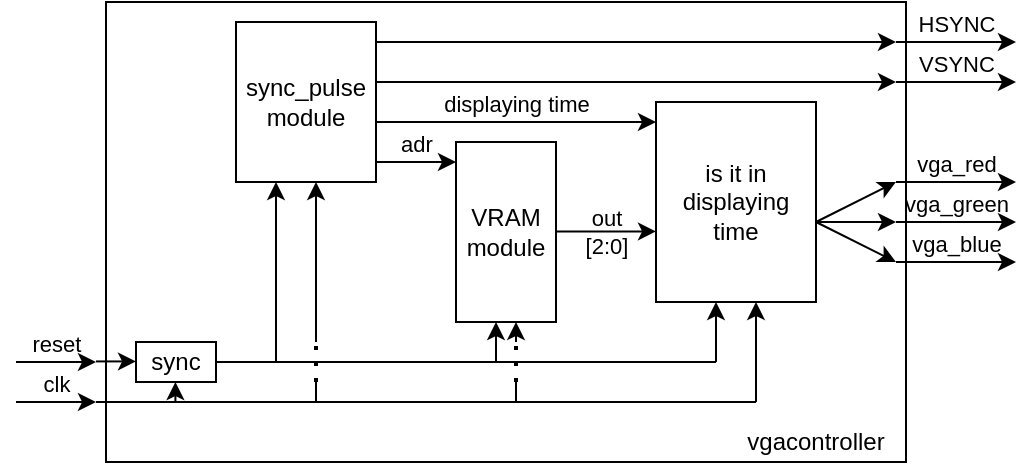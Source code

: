 <mxfile version="22.1.18" type="device">
  <diagram name="Page-1" id="T9KBAQb_p0c1t4ilmotb">
    <mxGraphModel dx="947" dy="515" grid="1" gridSize="10" guides="1" tooltips="1" connect="1" arrows="1" fold="1" page="1" pageScale="1" pageWidth="827" pageHeight="1169" math="0" shadow="0">
      <root>
        <mxCell id="0" />
        <mxCell id="1" parent="0" />
        <mxCell id="LEV1PpEmKI19S0tq_E49-1" value="&lt;div&gt;sync_pulse&lt;/div&gt;&lt;div&gt;module&lt;br&gt;&lt;/div&gt;" style="rounded=0;whiteSpace=wrap;html=1;" vertex="1" parent="1">
          <mxGeometry x="140" y="40" width="70" height="80" as="geometry" />
        </mxCell>
        <mxCell id="LEV1PpEmKI19S0tq_E49-2" value="&lt;div&gt;VRAM&lt;/div&gt;&lt;div&gt;module&lt;br&gt;&lt;/div&gt;" style="rounded=0;whiteSpace=wrap;html=1;" vertex="1" parent="1">
          <mxGeometry x="250" y="100" width="50" height="90" as="geometry" />
        </mxCell>
        <mxCell id="LEV1PpEmKI19S0tq_E49-3" value="is it in displaying time" style="rounded=0;whiteSpace=wrap;html=1;" vertex="1" parent="1">
          <mxGeometry x="350" y="80" width="80" height="100" as="geometry" />
        </mxCell>
        <mxCell id="LEV1PpEmKI19S0tq_E49-4" value="sync" style="rounded=0;whiteSpace=wrap;html=1;" vertex="1" parent="1">
          <mxGeometry x="90" y="200" width="40" height="20" as="geometry" />
        </mxCell>
        <mxCell id="LEV1PpEmKI19S0tq_E49-5" value="reset" style="endArrow=classic;html=1;rounded=0;labelPosition=center;verticalLabelPosition=top;align=center;verticalAlign=bottom;labelBackgroundColor=none;" edge="1" parent="1">
          <mxGeometry width="50" height="50" relative="1" as="geometry">
            <mxPoint x="30" y="210" as="sourcePoint" />
            <mxPoint x="70" y="210" as="targetPoint" />
          </mxGeometry>
        </mxCell>
        <mxCell id="LEV1PpEmKI19S0tq_E49-6" value="clk" style="endArrow=classic;html=1;rounded=0;labelPosition=center;verticalLabelPosition=top;align=center;verticalAlign=bottom;labelBackgroundColor=none;" edge="1" parent="1">
          <mxGeometry width="50" height="50" relative="1" as="geometry">
            <mxPoint x="30" y="230" as="sourcePoint" />
            <mxPoint x="70" y="230" as="targetPoint" />
          </mxGeometry>
        </mxCell>
        <mxCell id="LEV1PpEmKI19S0tq_E49-7" value="" style="endArrow=classic;html=1;rounded=0;" edge="1" parent="1">
          <mxGeometry width="50" height="50" relative="1" as="geometry">
            <mxPoint x="70" y="209.71" as="sourcePoint" />
            <mxPoint x="90" y="209.71" as="targetPoint" />
          </mxGeometry>
        </mxCell>
        <mxCell id="LEV1PpEmKI19S0tq_E49-8" value="" style="endArrow=none;html=1;rounded=0;" edge="1" parent="1">
          <mxGeometry width="50" height="50" relative="1" as="geometry">
            <mxPoint x="70" y="230" as="sourcePoint" />
            <mxPoint x="400" y="230" as="targetPoint" />
          </mxGeometry>
        </mxCell>
        <mxCell id="LEV1PpEmKI19S0tq_E49-9" value="" style="endArrow=classic;html=1;rounded=0;" edge="1" parent="1">
          <mxGeometry width="50" height="50" relative="1" as="geometry">
            <mxPoint x="109.71" y="230" as="sourcePoint" />
            <mxPoint x="109.71" y="220" as="targetPoint" />
          </mxGeometry>
        </mxCell>
        <mxCell id="LEV1PpEmKI19S0tq_E49-11" value="" style="endArrow=none;html=1;rounded=0;" edge="1" parent="1">
          <mxGeometry width="50" height="50" relative="1" as="geometry">
            <mxPoint x="130" y="210" as="sourcePoint" />
            <mxPoint x="380" y="210" as="targetPoint" />
          </mxGeometry>
        </mxCell>
        <mxCell id="LEV1PpEmKI19S0tq_E49-12" value="" style="endArrow=classic;html=1;rounded=0;" edge="1" parent="1">
          <mxGeometry width="50" height="50" relative="1" as="geometry">
            <mxPoint x="160" y="210" as="sourcePoint" />
            <mxPoint x="160" y="120" as="targetPoint" />
          </mxGeometry>
        </mxCell>
        <mxCell id="LEV1PpEmKI19S0tq_E49-13" value="" style="endArrow=classic;html=1;rounded=0;" edge="1" parent="1">
          <mxGeometry width="50" height="50" relative="1" as="geometry">
            <mxPoint x="400" y="230" as="sourcePoint" />
            <mxPoint x="400" y="180" as="targetPoint" />
          </mxGeometry>
        </mxCell>
        <mxCell id="LEV1PpEmKI19S0tq_E49-14" value="" style="endArrow=classic;html=1;rounded=0;" edge="1" parent="1">
          <mxGeometry width="50" height="50" relative="1" as="geometry">
            <mxPoint x="380" y="210" as="sourcePoint" />
            <mxPoint x="380" y="180" as="targetPoint" />
          </mxGeometry>
        </mxCell>
        <mxCell id="LEV1PpEmKI19S0tq_E49-15" value="" style="endArrow=classic;html=1;rounded=0;" edge="1" parent="1">
          <mxGeometry width="50" height="50" relative="1" as="geometry">
            <mxPoint x="270" y="210" as="sourcePoint" />
            <mxPoint x="270" y="190" as="targetPoint" />
          </mxGeometry>
        </mxCell>
        <mxCell id="LEV1PpEmKI19S0tq_E49-16" value="" style="endArrow=classic;html=1;rounded=0;" edge="1" parent="1">
          <mxGeometry width="50" height="50" relative="1" as="geometry">
            <mxPoint x="280" y="200" as="sourcePoint" />
            <mxPoint x="280" y="190" as="targetPoint" />
          </mxGeometry>
        </mxCell>
        <mxCell id="LEV1PpEmKI19S0tq_E49-17" value="" style="endArrow=none;dashed=1;html=1;dashPattern=1 3;strokeWidth=2;rounded=0;" edge="1" parent="1">
          <mxGeometry width="50" height="50" relative="1" as="geometry">
            <mxPoint x="280" y="220" as="sourcePoint" />
            <mxPoint x="280" y="200" as="targetPoint" />
          </mxGeometry>
        </mxCell>
        <mxCell id="LEV1PpEmKI19S0tq_E49-18" value="" style="endArrow=none;html=1;rounded=0;" edge="1" parent="1">
          <mxGeometry width="50" height="50" relative="1" as="geometry">
            <mxPoint x="280" y="230" as="sourcePoint" />
            <mxPoint x="280" y="220" as="targetPoint" />
          </mxGeometry>
        </mxCell>
        <mxCell id="LEV1PpEmKI19S0tq_E49-19" value="" style="endArrow=none;dashed=1;html=1;dashPattern=1 3;strokeWidth=2;rounded=0;" edge="1" parent="1">
          <mxGeometry width="50" height="50" relative="1" as="geometry">
            <mxPoint x="180" y="220" as="sourcePoint" />
            <mxPoint x="180" y="200" as="targetPoint" />
          </mxGeometry>
        </mxCell>
        <mxCell id="LEV1PpEmKI19S0tq_E49-20" value="" style="endArrow=none;html=1;rounded=0;" edge="1" parent="1">
          <mxGeometry width="50" height="50" relative="1" as="geometry">
            <mxPoint x="180" y="230" as="sourcePoint" />
            <mxPoint x="180" y="220" as="targetPoint" />
          </mxGeometry>
        </mxCell>
        <mxCell id="LEV1PpEmKI19S0tq_E49-21" value="" style="endArrow=classic;html=1;rounded=0;" edge="1" parent="1">
          <mxGeometry width="50" height="50" relative="1" as="geometry">
            <mxPoint x="180" y="200" as="sourcePoint" />
            <mxPoint x="180" y="120" as="targetPoint" />
          </mxGeometry>
        </mxCell>
        <mxCell id="LEV1PpEmKI19S0tq_E49-22" value="adr" style="endArrow=classic;html=1;rounded=0;labelPosition=center;verticalLabelPosition=top;align=center;verticalAlign=bottom;labelBackgroundColor=none;" edge="1" parent="1">
          <mxGeometry width="50" height="50" relative="1" as="geometry">
            <mxPoint x="210" y="110" as="sourcePoint" />
            <mxPoint x="250" y="110" as="targetPoint" />
          </mxGeometry>
        </mxCell>
        <mxCell id="LEV1PpEmKI19S0tq_E49-23" value="&lt;div&gt;out&lt;/div&gt;&lt;div&gt;[2:0]&lt;br&gt;&lt;/div&gt;" style="endArrow=classic;html=1;rounded=0;labelBackgroundColor=none;" edge="1" parent="1">
          <mxGeometry width="50" height="50" relative="1" as="geometry">
            <mxPoint x="300" y="144.71" as="sourcePoint" />
            <mxPoint x="350" y="144.71" as="targetPoint" />
          </mxGeometry>
        </mxCell>
        <mxCell id="LEV1PpEmKI19S0tq_E49-24" value="" style="endArrow=classic;html=1;rounded=0;" edge="1" parent="1">
          <mxGeometry width="50" height="50" relative="1" as="geometry">
            <mxPoint x="210" y="70" as="sourcePoint" />
            <mxPoint x="470" y="70" as="targetPoint" />
          </mxGeometry>
        </mxCell>
        <mxCell id="LEV1PpEmKI19S0tq_E49-25" value="" style="endArrow=classic;html=1;rounded=0;" edge="1" parent="1">
          <mxGeometry width="50" height="50" relative="1" as="geometry">
            <mxPoint x="210" y="50" as="sourcePoint" />
            <mxPoint x="470" y="50" as="targetPoint" />
          </mxGeometry>
        </mxCell>
        <mxCell id="LEV1PpEmKI19S0tq_E49-27" value="" style="endArrow=classic;html=1;rounded=0;" edge="1" parent="1">
          <mxGeometry width="50" height="50" relative="1" as="geometry">
            <mxPoint x="430" y="140" as="sourcePoint" />
            <mxPoint x="470" y="140" as="targetPoint" />
          </mxGeometry>
        </mxCell>
        <mxCell id="LEV1PpEmKI19S0tq_E49-28" value="" style="endArrow=classic;html=1;rounded=0;" edge="1" parent="1">
          <mxGeometry width="50" height="50" relative="1" as="geometry">
            <mxPoint x="430" y="140" as="sourcePoint" />
            <mxPoint x="470" y="120" as="targetPoint" />
          </mxGeometry>
        </mxCell>
        <mxCell id="LEV1PpEmKI19S0tq_E49-29" value="" style="endArrow=classic;html=1;rounded=0;" edge="1" parent="1">
          <mxGeometry width="50" height="50" relative="1" as="geometry">
            <mxPoint x="430" y="140" as="sourcePoint" />
            <mxPoint x="470" y="160" as="targetPoint" />
          </mxGeometry>
        </mxCell>
        <mxCell id="LEV1PpEmKI19S0tq_E49-30" value="HSYNC" style="endArrow=classic;html=1;rounded=0;labelPosition=center;verticalLabelPosition=top;align=center;verticalAlign=bottom;labelBackgroundColor=none;" edge="1" parent="1">
          <mxGeometry width="50" height="50" relative="1" as="geometry">
            <mxPoint x="470" y="50" as="sourcePoint" />
            <mxPoint x="530" y="50" as="targetPoint" />
          </mxGeometry>
        </mxCell>
        <mxCell id="LEV1PpEmKI19S0tq_E49-31" value="VSYNC" style="endArrow=classic;html=1;rounded=0;labelPosition=center;verticalLabelPosition=top;align=center;verticalAlign=bottom;labelBackgroundColor=none;" edge="1" parent="1">
          <mxGeometry width="50" height="50" relative="1" as="geometry">
            <mxPoint x="470" y="70" as="sourcePoint" />
            <mxPoint x="530" y="70" as="targetPoint" />
          </mxGeometry>
        </mxCell>
        <mxCell id="LEV1PpEmKI19S0tq_E49-33" value="vga_red" style="endArrow=classic;html=1;rounded=0;labelPosition=center;verticalLabelPosition=top;align=center;verticalAlign=bottom;labelBackgroundColor=none;" edge="1" parent="1">
          <mxGeometry width="50" height="50" relative="1" as="geometry">
            <mxPoint x="470" y="120" as="sourcePoint" />
            <mxPoint x="530" y="120" as="targetPoint" />
          </mxGeometry>
        </mxCell>
        <mxCell id="LEV1PpEmKI19S0tq_E49-34" value="vga_green" style="endArrow=classic;html=1;rounded=0;labelPosition=center;verticalLabelPosition=top;align=center;verticalAlign=bottom;labelBackgroundColor=none;" edge="1" parent="1">
          <mxGeometry width="50" height="50" relative="1" as="geometry">
            <mxPoint x="470" y="140" as="sourcePoint" />
            <mxPoint x="530" y="140" as="targetPoint" />
          </mxGeometry>
        </mxCell>
        <mxCell id="LEV1PpEmKI19S0tq_E49-35" value="vga_blue" style="endArrow=classic;html=1;rounded=0;labelPosition=center;verticalLabelPosition=top;align=center;verticalAlign=bottom;labelBackgroundColor=none;" edge="1" parent="1">
          <mxGeometry width="50" height="50" relative="1" as="geometry">
            <mxPoint x="470" y="160" as="sourcePoint" />
            <mxPoint x="530" y="160" as="targetPoint" />
          </mxGeometry>
        </mxCell>
        <mxCell id="LEV1PpEmKI19S0tq_E49-36" value="" style="rounded=0;whiteSpace=wrap;html=1;fontColor=default;fillColor=none;" vertex="1" parent="1">
          <mxGeometry x="75" y="30" width="400" height="230" as="geometry" />
        </mxCell>
        <mxCell id="LEV1PpEmKI19S0tq_E49-37" value="vgacontroller" style="text;html=1;strokeColor=none;fillColor=none;align=center;verticalAlign=middle;whiteSpace=wrap;rounded=0;" vertex="1" parent="1">
          <mxGeometry x="390" y="240" width="80" height="20" as="geometry" />
        </mxCell>
        <mxCell id="LEV1PpEmKI19S0tq_E49-38" value="displaying time" style="endArrow=classic;html=1;rounded=0;labelBackgroundColor=none;labelPosition=center;verticalLabelPosition=top;align=center;verticalAlign=bottom;" edge="1" parent="1">
          <mxGeometry width="50" height="50" relative="1" as="geometry">
            <mxPoint x="210" y="90" as="sourcePoint" />
            <mxPoint x="350" y="90" as="targetPoint" />
          </mxGeometry>
        </mxCell>
      </root>
    </mxGraphModel>
  </diagram>
</mxfile>
